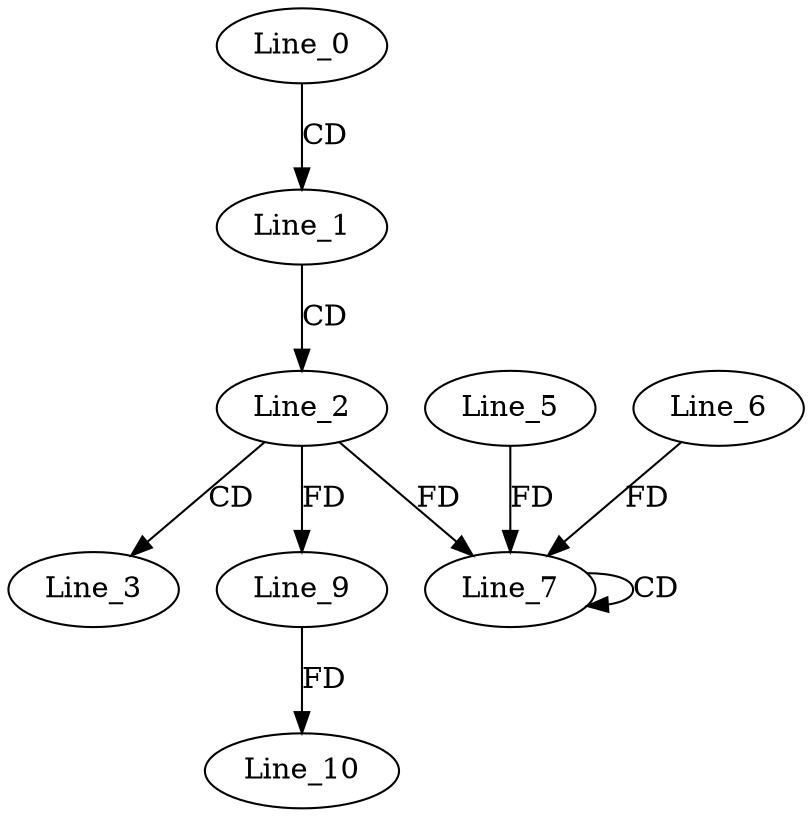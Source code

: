 digraph G {
  Line_0;
  Line_1;
  Line_2;
  Line_3;
  Line_3;
  Line_3;
  Line_7;
  Line_7;
  Line_5;
  Line_6;
  Line_7;
  Line_9;
  Line_9;
  Line_10;
  Line_0 -> Line_1 [ label="CD" ];
  Line_1 -> Line_2 [ label="CD" ];
  Line_2 -> Line_3 [ label="CD" ];
  Line_7 -> Line_7 [ label="CD" ];
  Line_5 -> Line_7 [ label="FD" ];
  Line_6 -> Line_7 [ label="FD" ];
  Line_2 -> Line_7 [ label="FD" ];
  Line_2 -> Line_9 [ label="FD" ];
  Line_9 -> Line_10 [ label="FD" ];
}
